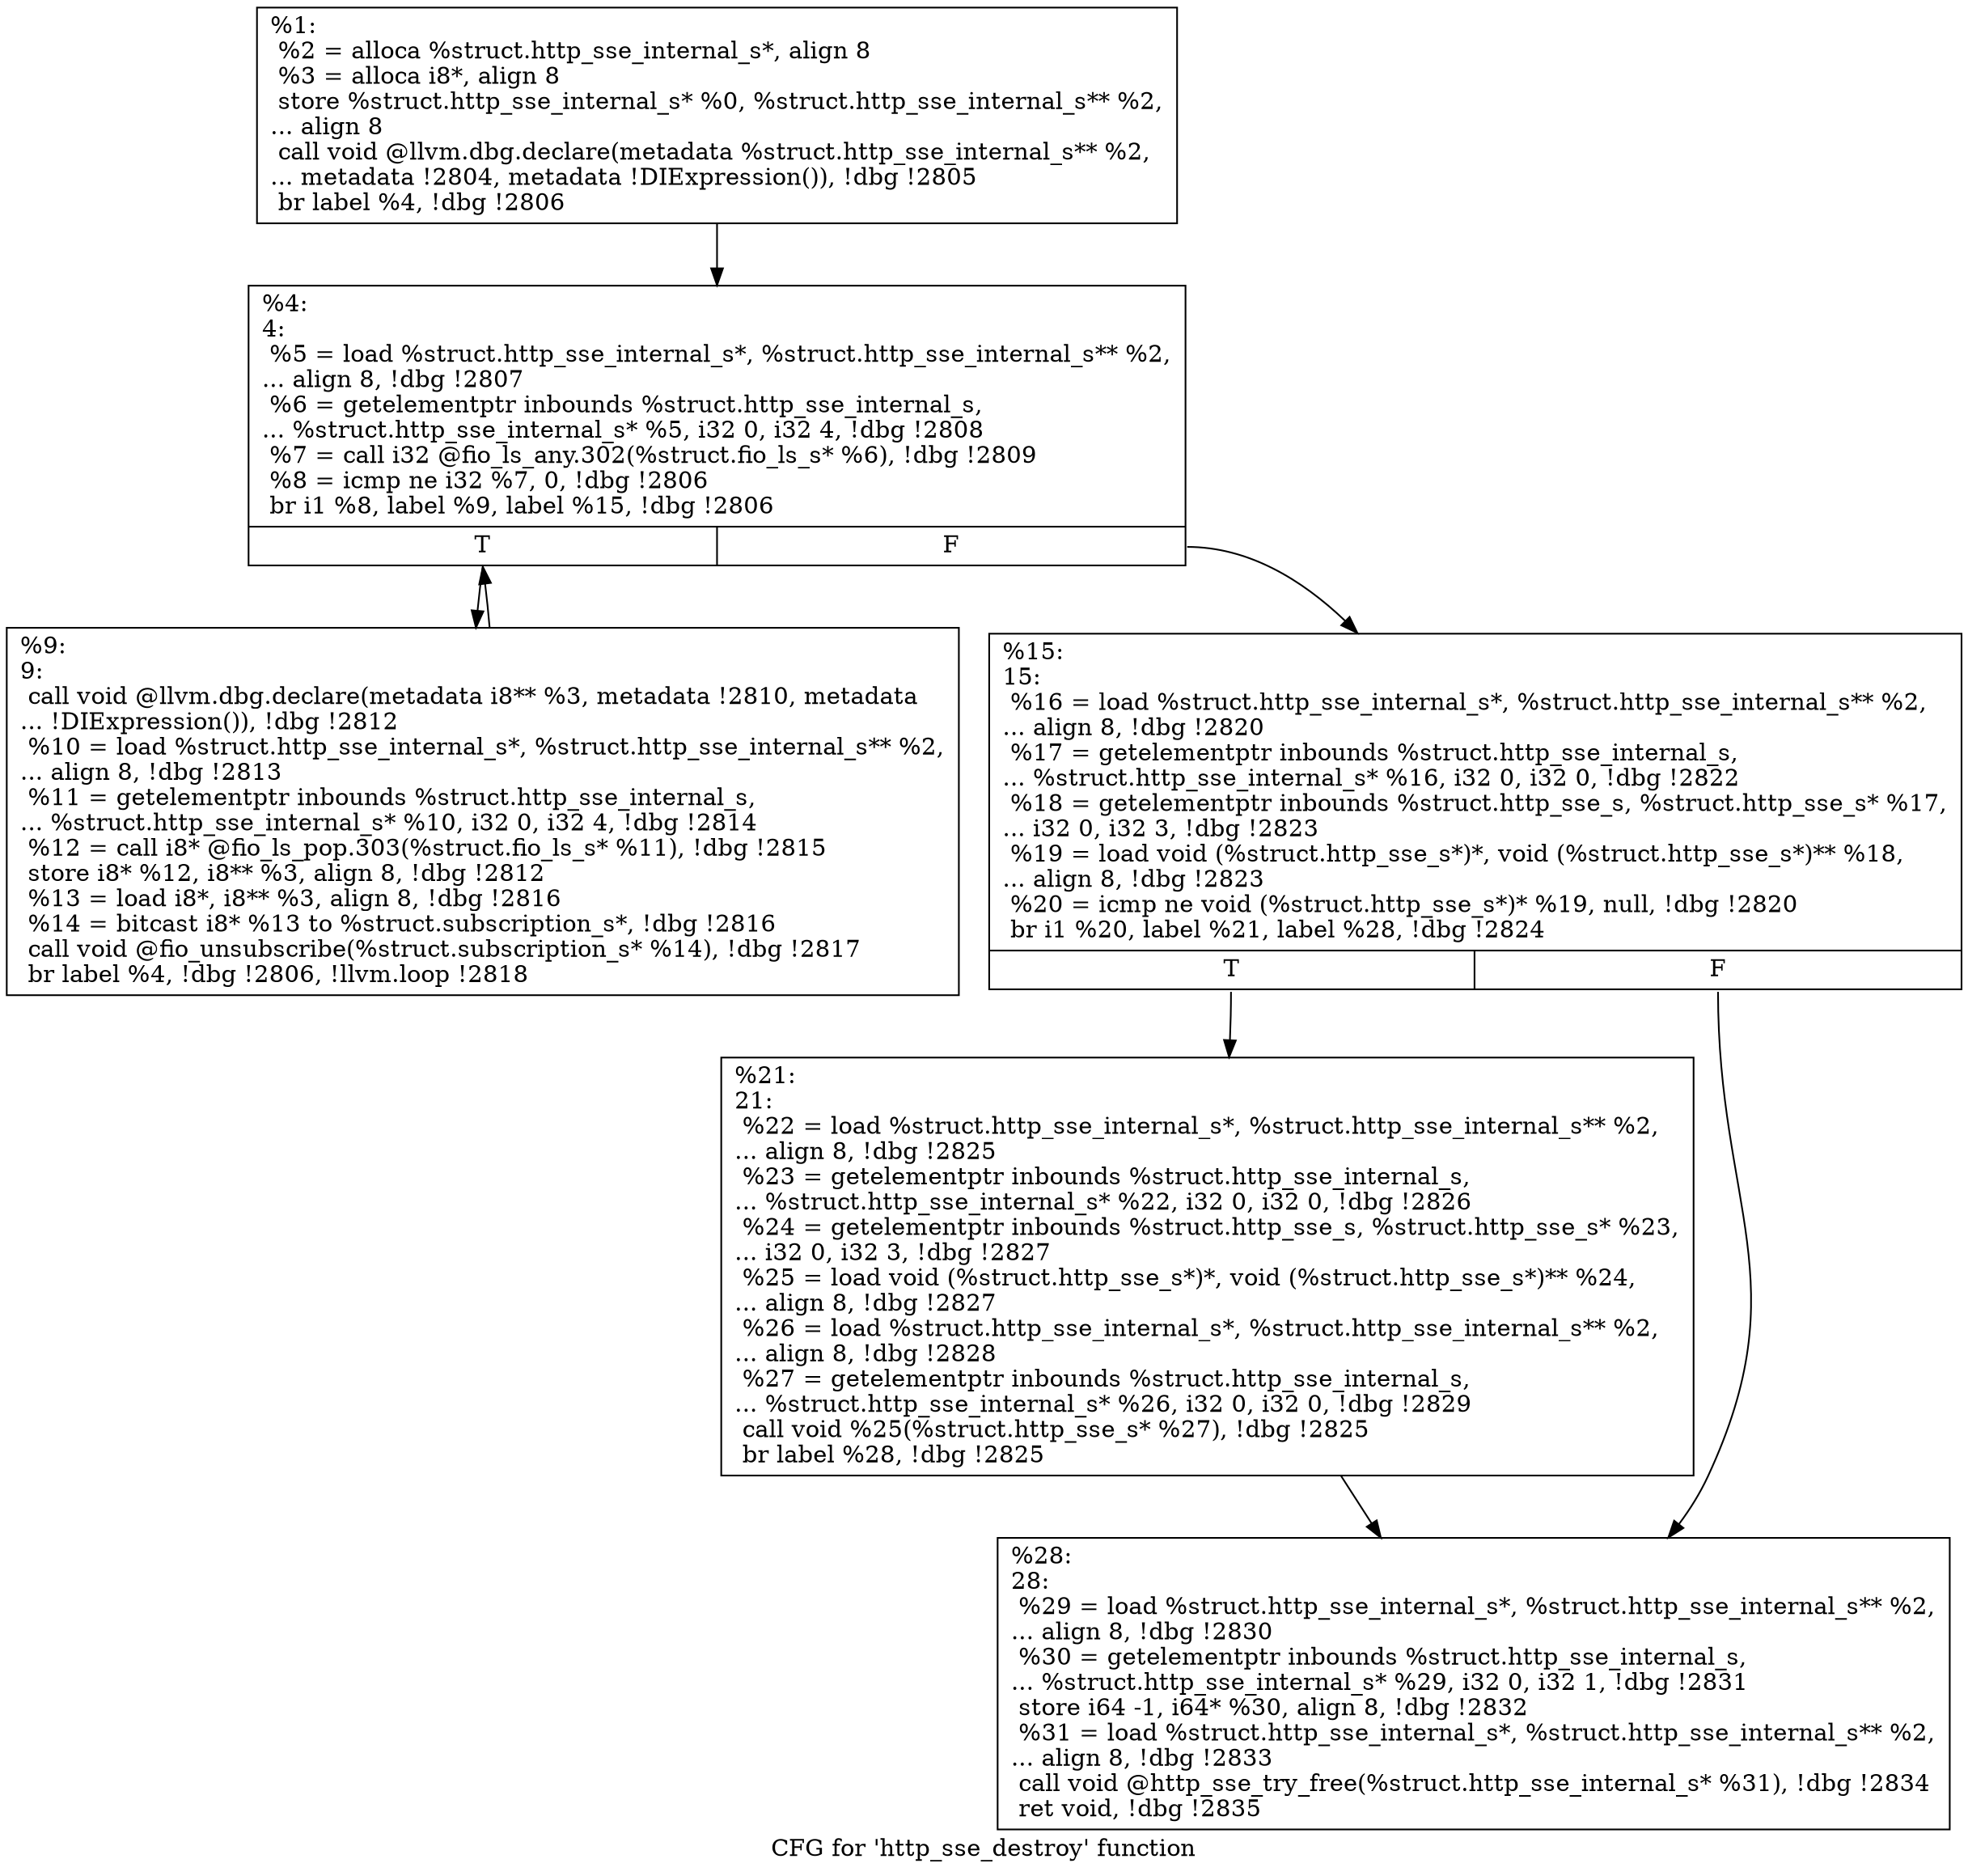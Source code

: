 digraph "CFG for 'http_sse_destroy' function" {
	label="CFG for 'http_sse_destroy' function";

	Node0x5568521a2270 [shape=record,label="{%1:\l  %2 = alloca %struct.http_sse_internal_s*, align 8\l  %3 = alloca i8*, align 8\l  store %struct.http_sse_internal_s* %0, %struct.http_sse_internal_s** %2,\l... align 8\l  call void @llvm.dbg.declare(metadata %struct.http_sse_internal_s** %2,\l... metadata !2804, metadata !DIExpression()), !dbg !2805\l  br label %4, !dbg !2806\l}"];
	Node0x5568521a2270 -> Node0x5568521a4390;
	Node0x5568521a4390 [shape=record,label="{%4:\l4:                                                \l  %5 = load %struct.http_sse_internal_s*, %struct.http_sse_internal_s** %2,\l... align 8, !dbg !2807\l  %6 = getelementptr inbounds %struct.http_sse_internal_s,\l... %struct.http_sse_internal_s* %5, i32 0, i32 4, !dbg !2808\l  %7 = call i32 @fio_ls_any.302(%struct.fio_ls_s* %6), !dbg !2809\l  %8 = icmp ne i32 %7, 0, !dbg !2806\l  br i1 %8, label %9, label %15, !dbg !2806\l|{<s0>T|<s1>F}}"];
	Node0x5568521a4390:s0 -> Node0x5568521a43e0;
	Node0x5568521a4390:s1 -> Node0x5568521a4430;
	Node0x5568521a43e0 [shape=record,label="{%9:\l9:                                                \l  call void @llvm.dbg.declare(metadata i8** %3, metadata !2810, metadata\l... !DIExpression()), !dbg !2812\l  %10 = load %struct.http_sse_internal_s*, %struct.http_sse_internal_s** %2,\l... align 8, !dbg !2813\l  %11 = getelementptr inbounds %struct.http_sse_internal_s,\l... %struct.http_sse_internal_s* %10, i32 0, i32 4, !dbg !2814\l  %12 = call i8* @fio_ls_pop.303(%struct.fio_ls_s* %11), !dbg !2815\l  store i8* %12, i8** %3, align 8, !dbg !2812\l  %13 = load i8*, i8** %3, align 8, !dbg !2816\l  %14 = bitcast i8* %13 to %struct.subscription_s*, !dbg !2816\l  call void @fio_unsubscribe(%struct.subscription_s* %14), !dbg !2817\l  br label %4, !dbg !2806, !llvm.loop !2818\l}"];
	Node0x5568521a43e0 -> Node0x5568521a4390;
	Node0x5568521a4430 [shape=record,label="{%15:\l15:                                               \l  %16 = load %struct.http_sse_internal_s*, %struct.http_sse_internal_s** %2,\l... align 8, !dbg !2820\l  %17 = getelementptr inbounds %struct.http_sse_internal_s,\l... %struct.http_sse_internal_s* %16, i32 0, i32 0, !dbg !2822\l  %18 = getelementptr inbounds %struct.http_sse_s, %struct.http_sse_s* %17,\l... i32 0, i32 3, !dbg !2823\l  %19 = load void (%struct.http_sse_s*)*, void (%struct.http_sse_s*)** %18,\l... align 8, !dbg !2823\l  %20 = icmp ne void (%struct.http_sse_s*)* %19, null, !dbg !2820\l  br i1 %20, label %21, label %28, !dbg !2824\l|{<s0>T|<s1>F}}"];
	Node0x5568521a4430:s0 -> Node0x5568521a4480;
	Node0x5568521a4430:s1 -> Node0x5568521a44d0;
	Node0x5568521a4480 [shape=record,label="{%21:\l21:                                               \l  %22 = load %struct.http_sse_internal_s*, %struct.http_sse_internal_s** %2,\l... align 8, !dbg !2825\l  %23 = getelementptr inbounds %struct.http_sse_internal_s,\l... %struct.http_sse_internal_s* %22, i32 0, i32 0, !dbg !2826\l  %24 = getelementptr inbounds %struct.http_sse_s, %struct.http_sse_s* %23,\l... i32 0, i32 3, !dbg !2827\l  %25 = load void (%struct.http_sse_s*)*, void (%struct.http_sse_s*)** %24,\l... align 8, !dbg !2827\l  %26 = load %struct.http_sse_internal_s*, %struct.http_sse_internal_s** %2,\l... align 8, !dbg !2828\l  %27 = getelementptr inbounds %struct.http_sse_internal_s,\l... %struct.http_sse_internal_s* %26, i32 0, i32 0, !dbg !2829\l  call void %25(%struct.http_sse_s* %27), !dbg !2825\l  br label %28, !dbg !2825\l}"];
	Node0x5568521a4480 -> Node0x5568521a44d0;
	Node0x5568521a44d0 [shape=record,label="{%28:\l28:                                               \l  %29 = load %struct.http_sse_internal_s*, %struct.http_sse_internal_s** %2,\l... align 8, !dbg !2830\l  %30 = getelementptr inbounds %struct.http_sse_internal_s,\l... %struct.http_sse_internal_s* %29, i32 0, i32 1, !dbg !2831\l  store i64 -1, i64* %30, align 8, !dbg !2832\l  %31 = load %struct.http_sse_internal_s*, %struct.http_sse_internal_s** %2,\l... align 8, !dbg !2833\l  call void @http_sse_try_free(%struct.http_sse_internal_s* %31), !dbg !2834\l  ret void, !dbg !2835\l}"];
}
